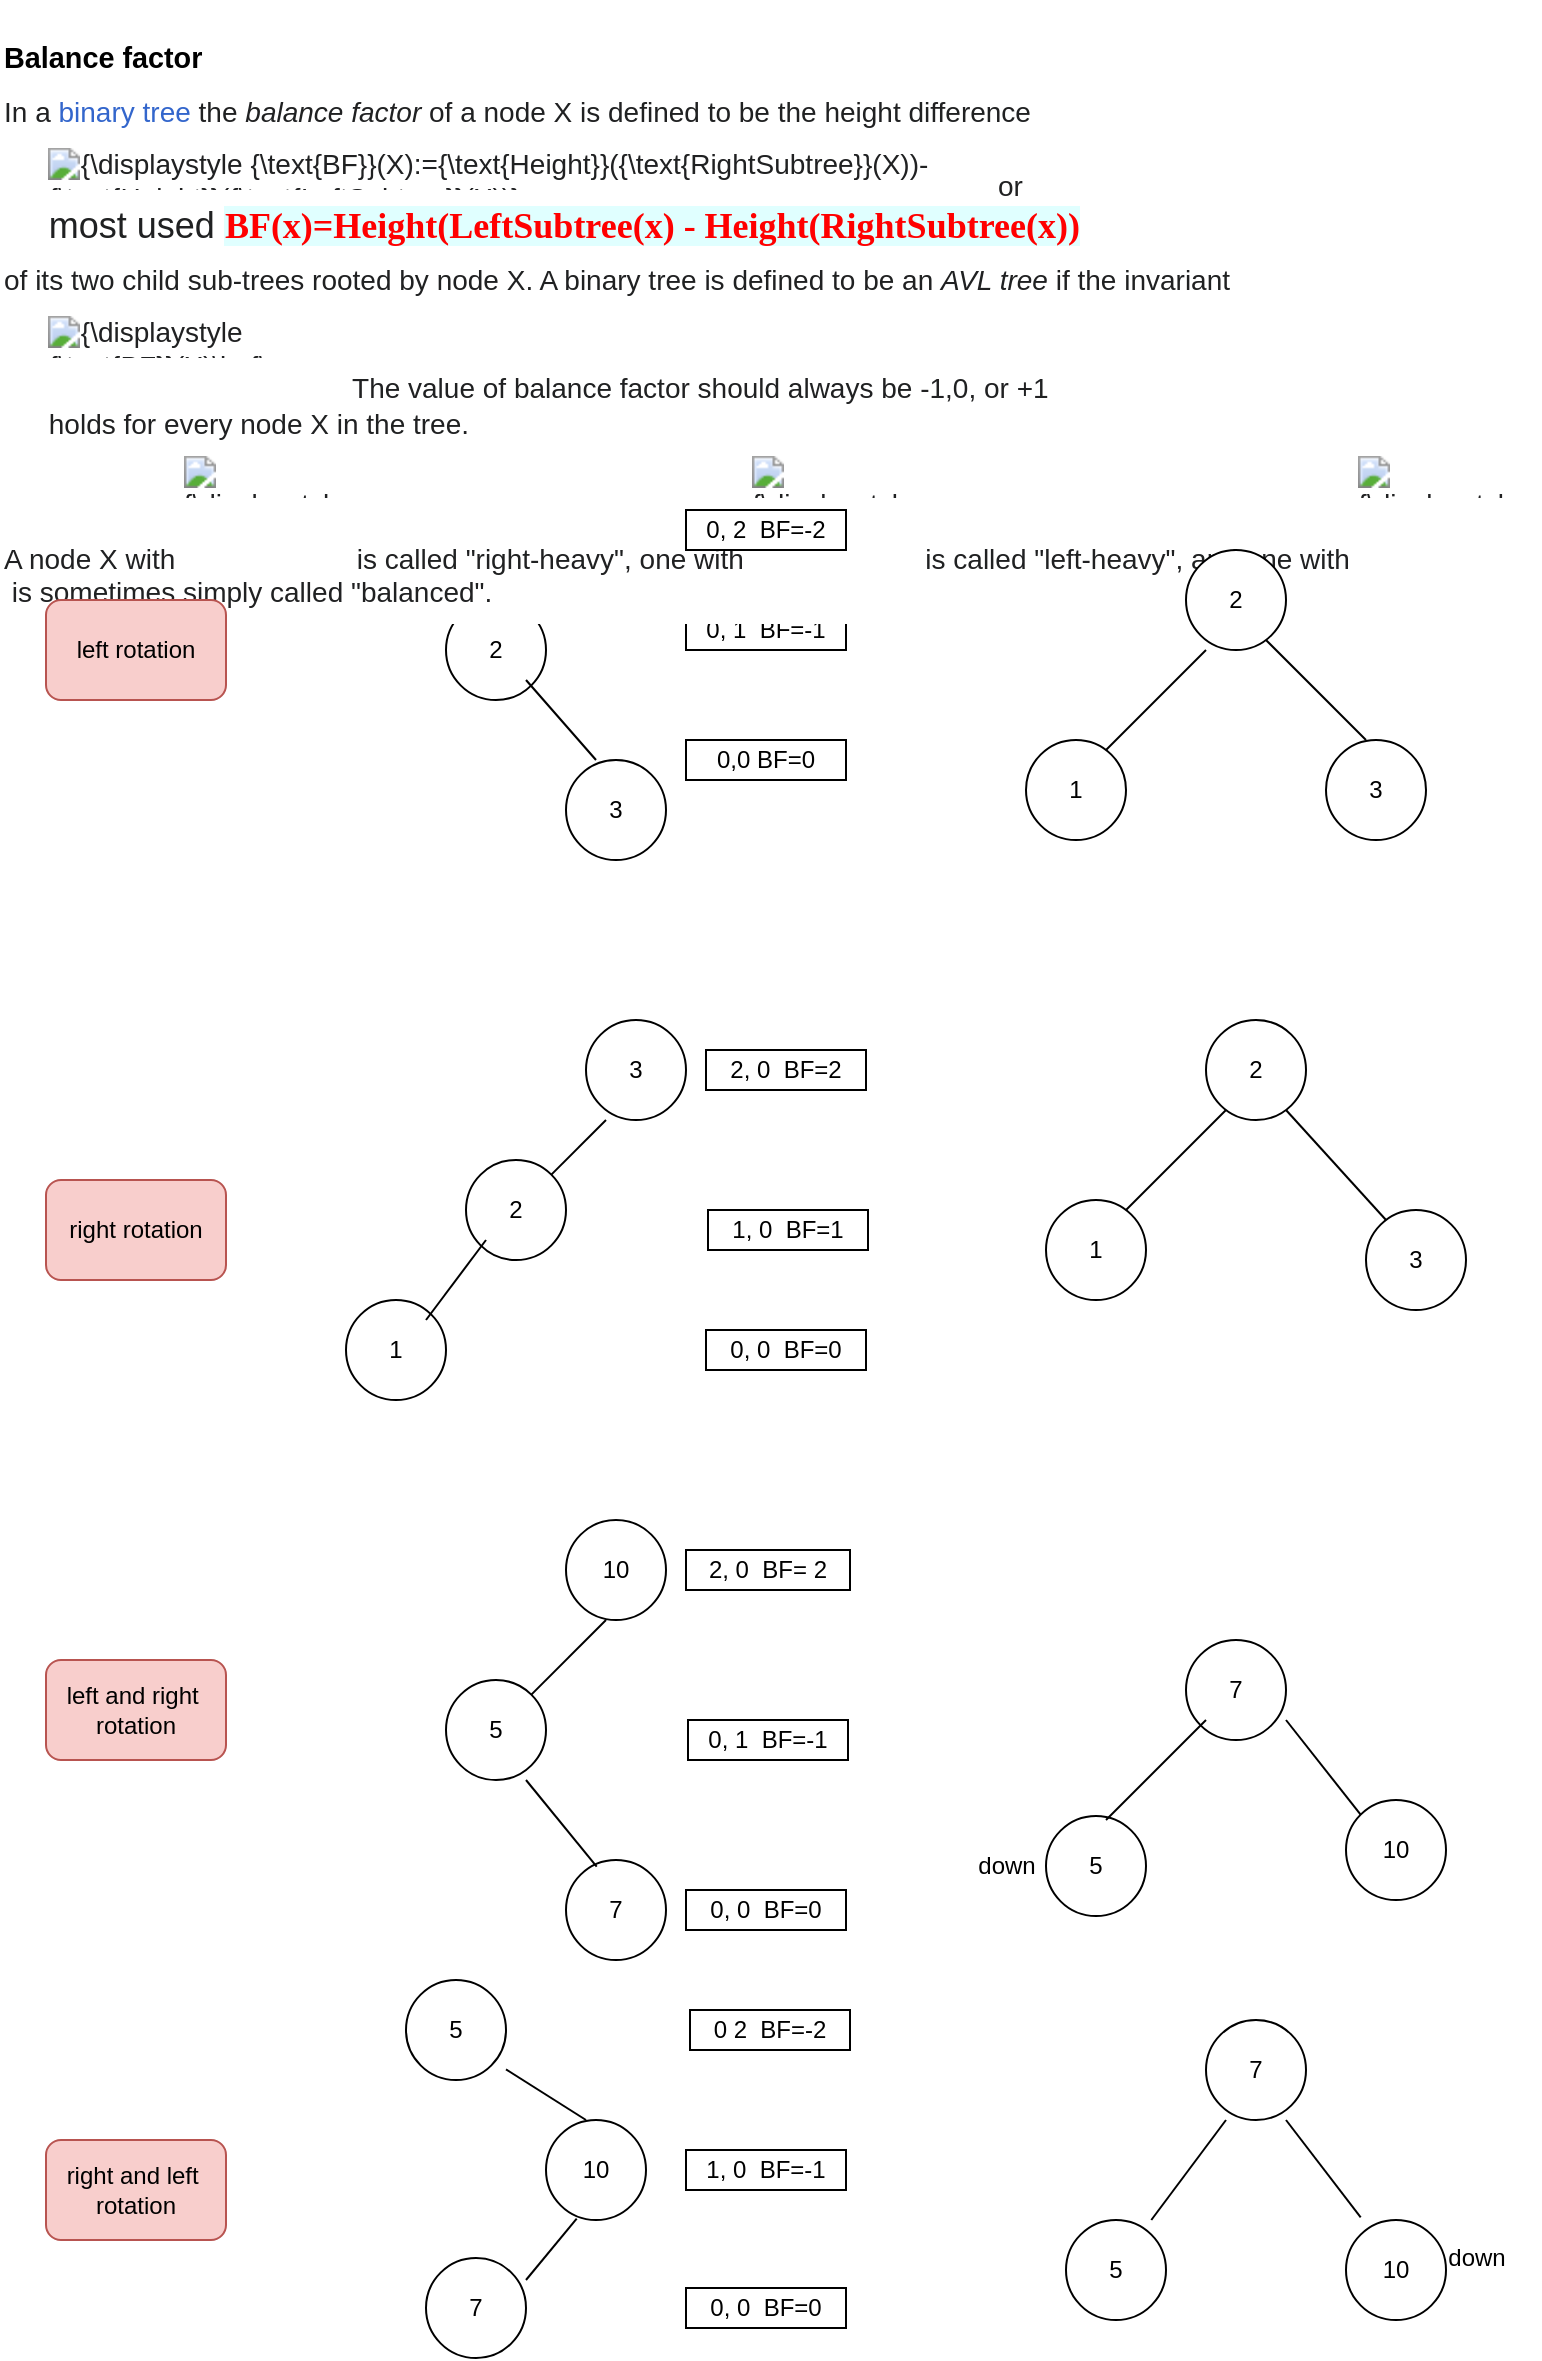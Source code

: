 <mxfile version="22.1.21" type="device">
  <diagram name="Page-1" id="c7yqk4G5VoMh_bxtuhq7">
    <mxGraphModel dx="794" dy="1680" grid="1" gridSize="10" guides="1" tooltips="1" connect="1" arrows="1" fold="1" page="1" pageScale="1" pageWidth="827" pageHeight="1169" math="0" shadow="0">
      <root>
        <mxCell id="0" />
        <mxCell id="1" parent="0" />
        <mxCell id="21LdweDo5FaHYTDq8uux-1" value="1" style="ellipse;whiteSpace=wrap;html=1;aspect=fixed;" parent="1" vertex="1">
          <mxGeometry x="180" y="230" width="50" height="50" as="geometry" />
        </mxCell>
        <mxCell id="21LdweDo5FaHYTDq8uux-3" value="2" style="ellipse;whiteSpace=wrap;html=1;aspect=fixed;" parent="1" vertex="1">
          <mxGeometry x="240" y="290" width="50" height="50" as="geometry" />
        </mxCell>
        <mxCell id="21LdweDo5FaHYTDq8uux-4" value="3" style="ellipse;whiteSpace=wrap;html=1;aspect=fixed;" parent="1" vertex="1">
          <mxGeometry x="300" y="370" width="50" height="50" as="geometry" />
        </mxCell>
        <mxCell id="21LdweDo5FaHYTDq8uux-5" value="" style="endArrow=none;html=1;rounded=0;exitX=0;exitY=0;exitDx=0;exitDy=0;" parent="1" source="21LdweDo5FaHYTDq8uux-3" edge="1">
          <mxGeometry width="50" height="50" relative="1" as="geometry">
            <mxPoint x="170" y="320" as="sourcePoint" />
            <mxPoint x="220" y="270" as="targetPoint" />
          </mxGeometry>
        </mxCell>
        <mxCell id="21LdweDo5FaHYTDq8uux-10" value="" style="endArrow=none;html=1;rounded=0;exitX=0.5;exitY=0;exitDx=0;exitDy=0;" parent="1" edge="1">
          <mxGeometry width="50" height="50" relative="1" as="geometry">
            <mxPoint x="315" y="370" as="sourcePoint" />
            <mxPoint x="280" y="330" as="targetPoint" />
          </mxGeometry>
        </mxCell>
        <mxCell id="21LdweDo5FaHYTDq8uux-11" value="0, 1&amp;nbsp; BF=-1" style="rounded=0;whiteSpace=wrap;html=1;" parent="1" vertex="1">
          <mxGeometry x="360" y="295" width="80" height="20" as="geometry" />
        </mxCell>
        <mxCell id="21LdweDo5FaHYTDq8uux-12" value="0,0 BF=0" style="rounded=0;whiteSpace=wrap;html=1;" parent="1" vertex="1">
          <mxGeometry x="360" y="360" width="80" height="20" as="geometry" />
        </mxCell>
        <mxCell id="21LdweDo5FaHYTDq8uux-13" value="0, 0&amp;nbsp; BF=0" style="rounded=0;whiteSpace=wrap;html=1;" parent="1" vertex="1">
          <mxGeometry x="370" y="655" width="80" height="20" as="geometry" />
        </mxCell>
        <mxCell id="21LdweDo5FaHYTDq8uux-15" value="&lt;h3 style=&quot;color: rgb(0, 0, 0); font-weight: bold; margin: 0.25em 0px; padding-top: 0.5em; padding-bottom: 0px; overflow: hidden; font-size: 1.2em; line-height: 1.6; font-family: sans-serif; font-style: normal; font-variant-ligatures: normal; font-variant-caps: normal; letter-spacing: normal; orphans: 2; text-align: start; text-indent: 0px; text-transform: none; widows: 2; word-spacing: 0px; -webkit-text-stroke-width: 0px; background-color: rgb(255, 255, 255); text-decoration-thickness: initial; text-decoration-style: initial; text-decoration-color: initial;&quot;&gt;&lt;span class=&quot;mw-headline&quot; id=&quot;Balance_factor&quot;&gt;Balance factor&lt;/span&gt;&lt;/h3&gt;&lt;p style=&quot;margin: 0.5em 0px 0px; padding-bottom: 0.5em; color: rgb(32, 33, 34); font-family: sans-serif; font-size: 14px; font-style: normal; font-variant-ligatures: normal; font-variant-caps: normal; font-weight: 400; letter-spacing: normal; orphans: 2; text-align: start; text-indent: 0px; text-transform: none; widows: 2; word-spacing: 0px; -webkit-text-stroke-width: 0px; background-color: rgb(255, 255, 255); text-decoration-thickness: initial; text-decoration-style: initial; text-decoration-color: initial;&quot;&gt;In a&lt;span&gt;&amp;nbsp;&lt;/span&gt;&lt;a href=&quot;https://en.wikipedia.org/wiki/Binary_tree&quot; title=&quot;Binary tree&quot; style=&quot;text-decoration: none; color: rgb(51, 102, 204); background: none; overflow-wrap: break-word;&quot;&gt;binary tree&lt;/a&gt;&lt;span&gt;&amp;nbsp;&lt;/span&gt;the&lt;span&gt;&amp;nbsp;&lt;/span&gt;&lt;i&gt;balance factor&lt;/i&gt;&lt;span&gt;&amp;nbsp;&lt;/span&gt;of a node X is defined to be the height difference&lt;/p&gt;&lt;dl style=&quot;margin-top: 0.2em; margin-bottom: 0.5em; color: rgb(32, 33, 34); font-family: sans-serif; font-size: 14px; font-style: normal; font-variant-ligatures: normal; font-variant-caps: normal; letter-spacing: normal; orphans: 2; text-align: start; text-indent: 0px; text-transform: none; widows: 2; word-spacing: 0px; -webkit-text-stroke-width: 0px; background-color: rgb(255, 255, 255); text-decoration-thickness: initial; text-decoration-style: initial; text-decoration-color: initial;&quot;&gt;&lt;dd style=&quot;font-weight: 400; margin-left: 1.6em; margin-bottom: 0.1em; margin-right: 0px;&quot;&gt;&lt;span class=&quot;mwe-math-element&quot;&gt;&lt;span class=&quot;mwe-math-mathml-inline mwe-math-mathml-a11y&quot; style=&quot;display: none; clip: rect(1px, 1px, 1px, 1px); overflow: hidden; position: absolute; width: 1px; height: 1px; opacity: 0; font-size: 16.52px;&quot;&gt;&lt;math xmlns=&quot;http://www.w3.org/1998/Math/MathML&quot;&gt;&lt;mrow class=&quot;MJX-TeXAtom-ORD&quot;&gt;&lt;mstyle displaystyle=&quot;true&quot; scriptlevel=&quot;0&quot;&gt;&lt;mrow class=&quot;MJX-TeXAtom-ORD&quot;&gt;&lt;mtext&gt;BF&lt;/mtext&gt;&lt;/mrow&gt;&lt;mo stretchy=&quot;false&quot;&gt;(&lt;/mo&gt;&lt;mi&gt;�&lt;/mi&gt;&lt;mo stretchy=&quot;false&quot;&gt;)&lt;/mo&gt;&lt;mo&gt;:=&lt;/mo&gt;&lt;mrow class=&quot;MJX-TeXAtom-ORD&quot;&gt;&lt;mtext&gt;Height&lt;/mtext&gt;&lt;/mrow&gt;&lt;mo stretchy=&quot;false&quot;&gt;(&lt;/mo&gt;&lt;mrow class=&quot;MJX-TeXAtom-ORD&quot;&gt;&lt;mtext&gt;RightSubtree&lt;/mtext&gt;&lt;/mrow&gt;&lt;mo stretchy=&quot;false&quot;&gt;(&lt;/mo&gt;&lt;mi&gt;�&lt;/mi&gt;&lt;mo stretchy=&quot;false&quot;&gt;)&lt;/mo&gt;&lt;mo stretchy=&quot;false&quot;&gt;)&lt;/mo&gt;&lt;mo&gt;−&lt;/mo&gt;&lt;mrow class=&quot;MJX-TeXAtom-ORD&quot;&gt;&lt;mtext&gt;Height&lt;/mtext&gt;&lt;/mrow&gt;&lt;mo stretchy=&quot;false&quot;&gt;(&lt;/mo&gt;&lt;mrow class=&quot;MJX-TeXAtom-ORD&quot;&gt;&lt;mtext&gt;LeftSubtree&lt;/mtext&gt;&lt;/mrow&gt;&lt;mo stretchy=&quot;false&quot;&gt;(&lt;/mo&gt;&lt;mi&gt;�&lt;/mi&gt;&lt;mo stretchy=&quot;false&quot;&gt;)&lt;/mo&gt;&lt;mo stretchy=&quot;false&quot;&gt;)&lt;/mo&gt;&lt;/mstyle&gt;&lt;/mrow&gt;&lt;/math&gt;&lt;/span&gt;&lt;img src=&quot;https://wikimedia.org/api/rest_v1/media/math/render/svg/ecc2a8ba2cb5c14abf4d0cb0ffee1f09b2f515fa&quot; class=&quot;mwe-math-fallback-image-inline mw-invert&quot; aria-hidden=&quot;true&quot; alt=&quot;{\displaystyle {\text{BF}}(X):={\text{Height}}({\text{RightSubtree}}(X))-{\text{Height}}({\text{LeftSubtree}}(X))}&quot; style=&quot;border: 0px; vertical-align: -0.838ex; display: inline-block; width: 63.635ex; height: 2.843ex;&quot;&gt;&amp;nbsp;or&amp;nbsp;&amp;nbsp;&lt;/span&gt;&lt;/dd&gt;&lt;dd style=&quot;margin-left: 1.6em; margin-bottom: 0.1em; margin-right: 0px;&quot;&gt;&lt;span style=&quot;font-size: 18px;&quot;&gt;most used&amp;nbsp;&lt;/span&gt;&lt;b style=&quot;font-size: 18px;&quot;&gt;&lt;font style=&quot;font-family: &amp;quot;Times New Roman&amp;quot;; background-color: rgb(224, 255, 255);&quot; color=&quot;red&quot;&gt;BF(x)=Height(LeftSubtree(x) - Height(RightSubtree(x))&lt;/font&gt;&lt;/b&gt;&lt;/dd&gt;&lt;/dl&gt;&lt;p style=&quot;margin: 0.5em 0px 0px; padding-bottom: 0.5em; color: rgb(32, 33, 34); font-family: sans-serif; font-size: 14px; font-style: normal; font-variant-ligatures: normal; font-variant-caps: normal; font-weight: 400; letter-spacing: normal; orphans: 2; text-align: start; text-indent: 0px; text-transform: none; widows: 2; word-spacing: 0px; -webkit-text-stroke-width: 0px; background-color: rgb(255, 255, 255); text-decoration-thickness: initial; text-decoration-style: initial; text-decoration-color: initial;&quot;&gt;of its two child sub-trees rooted by node X. A binary tree is defined to be an&lt;span&gt;&amp;nbsp;&lt;/span&gt;&lt;i&gt;AVL tree&lt;/i&gt;&lt;span&gt;&amp;nbsp;&lt;/span&gt;if the invariant&amp;nbsp;&lt;/p&gt;&lt;dl style=&quot;margin-top: 0.2em; margin-bottom: 0.5em; color: rgb(32, 33, 34); font-family: sans-serif; font-size: 14px; font-style: normal; font-variant-ligatures: normal; font-variant-caps: normal; font-weight: 400; letter-spacing: normal; orphans: 2; text-align: start; text-indent: 0px; text-transform: none; widows: 2; word-spacing: 0px; -webkit-text-stroke-width: 0px; background-color: rgb(255, 255, 255); text-decoration-thickness: initial; text-decoration-style: initial; text-decoration-color: initial;&quot;&gt;&lt;dd style=&quot;margin-left: 1.6em; margin-bottom: 0.1em; margin-right: 0px;&quot;&gt;&lt;span class=&quot;mwe-math-element&quot;&gt;&lt;span class=&quot;mwe-math-mathml-inline mwe-math-mathml-a11y&quot; style=&quot;display: none; clip: rect(1px, 1px, 1px, 1px); overflow: hidden; position: absolute; width: 1px; height: 1px; opacity: 0; font-size: 16.52px;&quot;&gt;&lt;math xmlns=&quot;http://www.w3.org/1998/Math/MathML&quot;&gt;&lt;mrow class=&quot;MJX-TeXAtom-ORD&quot;&gt;&lt;mstyle displaystyle=&quot;true&quot; scriptlevel=&quot;0&quot;&gt;&lt;mrow class=&quot;MJX-TeXAtom-ORD&quot;&gt;&lt;mtext&gt;BF&lt;/mtext&gt;&lt;/mrow&gt;&lt;mo stretchy=&quot;false&quot;&gt;(&lt;/mo&gt;&lt;mi&gt;�&lt;/mi&gt;&lt;mo stretchy=&quot;false&quot;&gt;)&lt;/mo&gt;&lt;mo&gt;∈&lt;/mo&gt;&lt;mrow class=&quot;MJX-TeXAtom-ORD&quot;&gt;&lt;mo fence=&quot;false&quot; stretchy=&quot;false&quot;&gt;{&lt;/mo&gt;&lt;mo&gt;−&lt;/mo&gt;&lt;mn&gt;1&lt;/mn&gt;&lt;mo&gt;,&lt;/mo&gt;&lt;mn&gt;0&lt;/mn&gt;&lt;mo&gt;,&lt;/mo&gt;&lt;mn&gt;1&lt;/mn&gt;&lt;mo fence=&quot;false&quot; stretchy=&quot;false&quot;&gt;}&lt;/mo&gt;&lt;/mrow&gt;&lt;/mstyle&gt;&lt;/mrow&gt;&lt;/math&gt;&lt;/span&gt;&lt;img src=&quot;https://wikimedia.org/api/rest_v1/media/math/render/svg/f6b21012e9c7ec87fac3673a5a3c82cf74376458&quot; class=&quot;mwe-math-fallback-image-inline mw-invert&quot; aria-hidden=&quot;true&quot; alt=&quot;{\displaystyle {\text{BF}}(X)\in {\{-1,0,1\}}}&quot; style=&quot;border: 0px; vertical-align: -0.838ex; display: inline-block; width: 19.482ex; height: 2.843ex;&quot;&gt;&amp;nbsp; The value of balance factor should always be -1,0, or +1&amp;nbsp; &amp;nbsp;&lt;/span&gt;&lt;/dd&gt;&lt;dd style=&quot;margin-left: 1.6em; margin-bottom: 0.1em; margin-right: 0px;&quot;&gt;&lt;span class=&quot;mwe-math-element&quot;&gt;holds for every node X in the tree.&lt;/span&gt;&lt;/dd&gt;&lt;/dl&gt;&lt;p style=&quot;margin: 0.5em 0px 0px; padding-bottom: 0.5em; color: rgb(32, 33, 34); font-family: sans-serif; font-size: 14px; font-style: normal; font-variant-ligatures: normal; font-variant-caps: normal; font-weight: 400; letter-spacing: normal; orphans: 2; text-align: start; text-indent: 0px; text-transform: none; widows: 2; word-spacing: 0px; -webkit-text-stroke-width: 0px; background-color: rgb(255, 255, 255); text-decoration-thickness: initial; text-decoration-style: initial; text-decoration-color: initial;&quot;&gt;A node X with&lt;span&gt;&amp;nbsp;&lt;/span&gt;&lt;span class=&quot;mwe-math-element&quot;&gt;&lt;span class=&quot;mwe-math-mathml-inline mwe-math-mathml-a11y&quot; style=&quot;display: none; clip: rect(1px, 1px, 1px, 1px); overflow: hidden; position: absolute; width: 1px; height: 1px; opacity: 0; font-size: 16.52px;&quot;&gt;&lt;math xmlns=&quot;http://www.w3.org/1998/Math/MathML&quot;&gt;&lt;mrow class=&quot;MJX-TeXAtom-ORD&quot;&gt;&lt;mstyle displaystyle=&quot;true&quot; scriptlevel=&quot;0&quot;&gt;&lt;mrow class=&quot;MJX-TeXAtom-ORD&quot;&gt;&lt;mtext&gt;BF&lt;/mtext&gt;&lt;/mrow&gt;&lt;mo stretchy=&quot;false&quot;&gt;(&lt;/mo&gt;&lt;mi&gt;�&lt;/mi&gt;&lt;mo stretchy=&quot;false&quot;&gt;)&lt;/mo&gt;&lt;mo&gt;&amp;lt;&lt;/mo&gt;&lt;mn&gt;0&lt;/mn&gt;&lt;/mstyle&gt;&lt;/mrow&gt;&lt;/math&gt;&lt;/span&gt;&lt;img src=&quot;https://wikimedia.org/api/rest_v1/media/math/render/svg/71c90ed04a884f420ade0813e54cf9198eea1ed4&quot; class=&quot;mwe-math-fallback-image-inline mw-invert&quot; aria-hidden=&quot;true&quot; alt=&quot;{\displaystyle {\text{BF}}(X)&lt;0}&quot; style=&quot;border: 0px; vertical-align: -0.838ex; margin: 0px; display: inline-block; width: 11.214ex; height: 2.843ex;&quot;&gt;&lt;/span&gt;&lt;span&gt;&amp;nbsp;&lt;/span&gt;is called &quot;right-heavy&quot;, one with&amp;nbsp;&lt;span class=&quot;mwe-math-element&quot;&gt;&lt;img src=&quot;https://wikimedia.org/api/rest_v1/media/math/render/svg/c734f86938f93a517d974cb08080deabfba4f090&quot; class=&quot;mwe-math-fallback-image-inline mw-invert&quot; aria-hidden=&quot;true&quot; alt=&quot;{\displaystyle {\text{BF}}(X)&gt;0}&quot; style=&quot;border: 0px; vertical-align: -0.838ex; margin: 0px; display: inline-block; width: 11.214ex; height: 2.843ex;&quot;&gt;&lt;/span&gt;&amp;nbsp;is called &quot;left-heavy&quot;, and one with&amp;nbsp;&lt;span class=&quot;mwe-math-element&quot;&gt;&lt;img src=&quot;https://wikimedia.org/api/rest_v1/media/math/render/svg/490d6a1c82801a264f9a81da99919572d6310435&quot; class=&quot;mwe-math-fallback-image-inline mw-invert&quot; aria-hidden=&quot;true&quot; alt=&quot;{\displaystyle {\text{BF}}(X)=0}&quot; style=&quot;border: 0px; vertical-align: -0.838ex; margin: 0px; display: inline-block; width: 11.214ex; height: 2.843ex;&quot;&gt;&lt;/span&gt;&amp;nbsp;is sometimes simply called &quot;balanced&quot;.&lt;/p&gt;" style="text;whiteSpace=wrap;html=1;" parent="1" vertex="1">
          <mxGeometry x="17" y="-10" width="770" height="210" as="geometry" />
        </mxCell>
        <mxCell id="21LdweDo5FaHYTDq8uux-20" value="2" style="ellipse;whiteSpace=wrap;html=1;aspect=fixed;" parent="1" vertex="1">
          <mxGeometry x="610" y="265" width="50" height="50" as="geometry" />
        </mxCell>
        <mxCell id="21LdweDo5FaHYTDq8uux-21" value="1" style="ellipse;whiteSpace=wrap;html=1;aspect=fixed;" parent="1" vertex="1">
          <mxGeometry x="530" y="360" width="50" height="50" as="geometry" />
        </mxCell>
        <mxCell id="21LdweDo5FaHYTDq8uux-22" value="3" style="ellipse;whiteSpace=wrap;html=1;aspect=fixed;" parent="1" vertex="1">
          <mxGeometry x="680" y="360" width="50" height="50" as="geometry" />
        </mxCell>
        <mxCell id="21LdweDo5FaHYTDq8uux-23" value="" style="endArrow=none;html=1;rounded=0;" parent="1" edge="1">
          <mxGeometry width="50" height="50" relative="1" as="geometry">
            <mxPoint x="570" y="365" as="sourcePoint" />
            <mxPoint x="620" y="315" as="targetPoint" />
          </mxGeometry>
        </mxCell>
        <mxCell id="21LdweDo5FaHYTDq8uux-25" value="" style="endArrow=none;html=1;rounded=0;" parent="1" edge="1">
          <mxGeometry width="50" height="50" relative="1" as="geometry">
            <mxPoint x="700" y="360" as="sourcePoint" />
            <mxPoint x="650" y="310" as="targetPoint" />
          </mxGeometry>
        </mxCell>
        <mxCell id="21LdweDo5FaHYTDq8uux-26" value="1" style="ellipse;whiteSpace=wrap;html=1;aspect=fixed;" parent="1" vertex="1">
          <mxGeometry x="190" y="640" width="50" height="50" as="geometry" />
        </mxCell>
        <mxCell id="21LdweDo5FaHYTDq8uux-28" value="2" style="ellipse;whiteSpace=wrap;html=1;aspect=fixed;" parent="1" vertex="1">
          <mxGeometry x="250" y="570" width="50" height="50" as="geometry" />
        </mxCell>
        <mxCell id="21LdweDo5FaHYTDq8uux-29" value="3" style="ellipse;whiteSpace=wrap;html=1;aspect=fixed;" parent="1" vertex="1">
          <mxGeometry x="310" y="500" width="50" height="50" as="geometry" />
        </mxCell>
        <mxCell id="21LdweDo5FaHYTDq8uux-30" value="left rotation" style="rounded=1;whiteSpace=wrap;html=1;fillColor=#f8cecc;strokeColor=#b85450;" parent="1" vertex="1">
          <mxGeometry x="40" y="290" width="90" height="50" as="geometry" />
        </mxCell>
        <mxCell id="21LdweDo5FaHYTDq8uux-31" value="" style="endArrow=none;html=1;rounded=0;exitX=1;exitY=0;exitDx=0;exitDy=0;" parent="1" source="21LdweDo5FaHYTDq8uux-28" edge="1">
          <mxGeometry width="50" height="50" relative="1" as="geometry">
            <mxPoint x="270" y="600" as="sourcePoint" />
            <mxPoint x="320" y="550" as="targetPoint" />
          </mxGeometry>
        </mxCell>
        <mxCell id="21LdweDo5FaHYTDq8uux-32" value="" style="endArrow=none;html=1;rounded=0;" parent="1" edge="1">
          <mxGeometry width="50" height="50" relative="1" as="geometry">
            <mxPoint x="230" y="650" as="sourcePoint" />
            <mxPoint x="260" y="610" as="targetPoint" />
          </mxGeometry>
        </mxCell>
        <mxCell id="21LdweDo5FaHYTDq8uux-35" value="2, 0&amp;nbsp; BF=2" style="rounded=0;whiteSpace=wrap;html=1;" parent="1" vertex="1">
          <mxGeometry x="370" y="515" width="80" height="20" as="geometry" />
        </mxCell>
        <mxCell id="21LdweDo5FaHYTDq8uux-36" value="1, 0&amp;nbsp; BF=1" style="rounded=0;whiteSpace=wrap;html=1;" parent="1" vertex="1">
          <mxGeometry x="371" y="595" width="80" height="20" as="geometry" />
        </mxCell>
        <mxCell id="21LdweDo5FaHYTDq8uux-37" value="0, 2&amp;nbsp; BF=-2" style="rounded=0;whiteSpace=wrap;html=1;" parent="1" vertex="1">
          <mxGeometry x="360" y="245" width="80" height="20" as="geometry" />
        </mxCell>
        <mxCell id="21LdweDo5FaHYTDq8uux-38" value="2" style="ellipse;whiteSpace=wrap;html=1;aspect=fixed;" parent="1" vertex="1">
          <mxGeometry x="620" y="500" width="50" height="50" as="geometry" />
        </mxCell>
        <mxCell id="21LdweDo5FaHYTDq8uux-39" value="1" style="ellipse;whiteSpace=wrap;html=1;aspect=fixed;" parent="1" vertex="1">
          <mxGeometry x="540" y="590" width="50" height="50" as="geometry" />
        </mxCell>
        <mxCell id="21LdweDo5FaHYTDq8uux-40" value="3" style="ellipse;whiteSpace=wrap;html=1;aspect=fixed;" parent="1" vertex="1">
          <mxGeometry x="700" y="595" width="50" height="50" as="geometry" />
        </mxCell>
        <mxCell id="21LdweDo5FaHYTDq8uux-41" value="" style="endArrow=none;html=1;rounded=0;" parent="1" edge="1">
          <mxGeometry width="50" height="50" relative="1" as="geometry">
            <mxPoint x="580" y="595" as="sourcePoint" />
            <mxPoint x="630" y="545" as="targetPoint" />
          </mxGeometry>
        </mxCell>
        <mxCell id="21LdweDo5FaHYTDq8uux-42" value="" style="endArrow=none;html=1;rounded=0;" parent="1" edge="1">
          <mxGeometry width="50" height="50" relative="1" as="geometry">
            <mxPoint x="710" y="600" as="sourcePoint" />
            <mxPoint x="660" y="545" as="targetPoint" />
          </mxGeometry>
        </mxCell>
        <mxCell id="21LdweDo5FaHYTDq8uux-43" value="right rotation" style="rounded=1;whiteSpace=wrap;html=1;fillColor=#f8cecc;strokeColor=#b85450;" parent="1" vertex="1">
          <mxGeometry x="40" y="580" width="90" height="50" as="geometry" />
        </mxCell>
        <mxCell id="21LdweDo5FaHYTDq8uux-44" value="left and right&amp;nbsp; rotation" style="rounded=1;whiteSpace=wrap;html=1;fillColor=#f8cecc;strokeColor=#b85450;" parent="1" vertex="1">
          <mxGeometry x="40" y="820" width="90" height="50" as="geometry" />
        </mxCell>
        <mxCell id="21LdweDo5FaHYTDq8uux-45" value="10" style="ellipse;whiteSpace=wrap;html=1;aspect=fixed;" parent="1" vertex="1">
          <mxGeometry x="300" y="750" width="50" height="50" as="geometry" />
        </mxCell>
        <mxCell id="21LdweDo5FaHYTDq8uux-46" value="5" style="ellipse;whiteSpace=wrap;html=1;aspect=fixed;" parent="1" vertex="1">
          <mxGeometry x="240" y="830" width="50" height="50" as="geometry" />
        </mxCell>
        <mxCell id="21LdweDo5FaHYTDq8uux-47" value="7" style="ellipse;whiteSpace=wrap;html=1;aspect=fixed;" parent="1" vertex="1">
          <mxGeometry x="300" y="920" width="50" height="50" as="geometry" />
        </mxCell>
        <mxCell id="21LdweDo5FaHYTDq8uux-48" value="0, 0&amp;nbsp; BF=0" style="rounded=0;whiteSpace=wrap;html=1;" parent="1" vertex="1">
          <mxGeometry x="360" y="935" width="80" height="20" as="geometry" />
        </mxCell>
        <mxCell id="21LdweDo5FaHYTDq8uux-49" value="0, 1&amp;nbsp; BF=-1" style="rounded=0;whiteSpace=wrap;html=1;" parent="1" vertex="1">
          <mxGeometry x="361" y="850" width="80" height="20" as="geometry" />
        </mxCell>
        <mxCell id="21LdweDo5FaHYTDq8uux-50" value="2, 0&amp;nbsp; BF= 2" style="rounded=0;whiteSpace=wrap;html=1;" parent="1" vertex="1">
          <mxGeometry x="360" y="765" width="82" height="20" as="geometry" />
        </mxCell>
        <mxCell id="21LdweDo5FaHYTDq8uux-51" value="" style="endArrow=none;html=1;rounded=0;exitX=1;exitY=0;exitDx=0;exitDy=0;" parent="1" source="21LdweDo5FaHYTDq8uux-46" edge="1">
          <mxGeometry width="50" height="50" relative="1" as="geometry">
            <mxPoint x="270" y="850" as="sourcePoint" />
            <mxPoint x="320" y="800" as="targetPoint" />
          </mxGeometry>
        </mxCell>
        <mxCell id="21LdweDo5FaHYTDq8uux-55" value="" style="endArrow=none;html=1;rounded=0;exitX=0.307;exitY=0.067;exitDx=0;exitDy=0;exitPerimeter=0;" parent="1" edge="1">
          <mxGeometry width="50" height="50" relative="1" as="geometry">
            <mxPoint x="315.35" y="923.35" as="sourcePoint" />
            <mxPoint x="280" y="880" as="targetPoint" />
          </mxGeometry>
        </mxCell>
        <mxCell id="21LdweDo5FaHYTDq8uux-56" value="5" style="ellipse;whiteSpace=wrap;html=1;aspect=fixed;" parent="1" vertex="1">
          <mxGeometry x="540" y="898" width="50" height="50" as="geometry" />
        </mxCell>
        <mxCell id="21LdweDo5FaHYTDq8uux-58" value="7" style="ellipse;whiteSpace=wrap;html=1;aspect=fixed;" parent="1" vertex="1">
          <mxGeometry x="610" y="810" width="50" height="50" as="geometry" />
        </mxCell>
        <mxCell id="21LdweDo5FaHYTDq8uux-59" value="10" style="ellipse;whiteSpace=wrap;html=1;aspect=fixed;" parent="1" vertex="1">
          <mxGeometry x="690" y="890" width="50" height="50" as="geometry" />
        </mxCell>
        <mxCell id="21LdweDo5FaHYTDq8uux-61" value="" style="endArrow=none;html=1;rounded=0;exitX=0;exitY=0;exitDx=0;exitDy=0;" parent="1" source="21LdweDo5FaHYTDq8uux-59" edge="1">
          <mxGeometry width="50" height="50" relative="1" as="geometry">
            <mxPoint x="610" y="900" as="sourcePoint" />
            <mxPoint x="660" y="850" as="targetPoint" />
          </mxGeometry>
        </mxCell>
        <mxCell id="21LdweDo5FaHYTDq8uux-63" value="down" style="text;html=1;align=center;verticalAlign=middle;resizable=0;points=[];autosize=1;strokeColor=none;fillColor=none;" parent="1" vertex="1">
          <mxGeometry x="495" y="908" width="50" height="30" as="geometry" />
        </mxCell>
        <mxCell id="21LdweDo5FaHYTDq8uux-64" value="right and left&amp;nbsp; rotation" style="rounded=1;whiteSpace=wrap;html=1;fillColor=#f8cecc;strokeColor=#b85450;" parent="1" vertex="1">
          <mxGeometry x="40" y="1060" width="90" height="50" as="geometry" />
        </mxCell>
        <mxCell id="21LdweDo5FaHYTDq8uux-65" value="5" style="ellipse;whiteSpace=wrap;html=1;aspect=fixed;" parent="1" vertex="1">
          <mxGeometry x="220" y="980" width="50" height="50" as="geometry" />
        </mxCell>
        <mxCell id="21LdweDo5FaHYTDq8uux-67" value="7" style="ellipse;whiteSpace=wrap;html=1;aspect=fixed;" parent="1" vertex="1">
          <mxGeometry x="230" y="1119" width="50" height="50" as="geometry" />
        </mxCell>
        <mxCell id="21LdweDo5FaHYTDq8uux-69" value="10" style="ellipse;whiteSpace=wrap;html=1;aspect=fixed;" parent="1" vertex="1">
          <mxGeometry x="290" y="1050" width="50" height="50" as="geometry" />
        </mxCell>
        <mxCell id="21LdweDo5FaHYTDq8uux-70" value="" style="endArrow=none;html=1;rounded=0;entryX=0.307;entryY=0.987;entryDx=0;entryDy=0;entryPerimeter=0;" parent="1" target="21LdweDo5FaHYTDq8uux-69" edge="1">
          <mxGeometry width="50" height="50" relative="1" as="geometry">
            <mxPoint x="280" y="1130" as="sourcePoint" />
            <mxPoint x="300" y="1110" as="targetPoint" />
          </mxGeometry>
        </mxCell>
        <mxCell id="21LdweDo5FaHYTDq8uux-71" value="" style="endArrow=none;html=1;rounded=0;exitX=1;exitY=0.893;exitDx=0;exitDy=0;exitPerimeter=0;" parent="1" source="21LdweDo5FaHYTDq8uux-65" edge="1">
          <mxGeometry width="50" height="50" relative="1" as="geometry">
            <mxPoint x="260" y="1100" as="sourcePoint" />
            <mxPoint x="310" y="1050" as="targetPoint" />
          </mxGeometry>
        </mxCell>
        <mxCell id="21LdweDo5FaHYTDq8uux-72" value="0, 0&amp;nbsp; BF=0" style="rounded=0;whiteSpace=wrap;html=1;" parent="1" vertex="1">
          <mxGeometry x="360" y="1134" width="80" height="20" as="geometry" />
        </mxCell>
        <mxCell id="21LdweDo5FaHYTDq8uux-73" value="1, 0&amp;nbsp; BF=-1" style="rounded=0;whiteSpace=wrap;html=1;" parent="1" vertex="1">
          <mxGeometry x="360" y="1065" width="80" height="20" as="geometry" />
        </mxCell>
        <mxCell id="21LdweDo5FaHYTDq8uux-74" value="0 2&amp;nbsp; BF=-2" style="rounded=0;whiteSpace=wrap;html=1;" parent="1" vertex="1">
          <mxGeometry x="362" y="995" width="80" height="20" as="geometry" />
        </mxCell>
        <mxCell id="21LdweDo5FaHYTDq8uux-75" value="5" style="ellipse;whiteSpace=wrap;html=1;aspect=fixed;" parent="1" vertex="1">
          <mxGeometry x="550" y="1100" width="50" height="50" as="geometry" />
        </mxCell>
        <mxCell id="21LdweDo5FaHYTDq8uux-76" value="7" style="ellipse;whiteSpace=wrap;html=1;aspect=fixed;" parent="1" vertex="1">
          <mxGeometry x="620" y="1000" width="50" height="50" as="geometry" />
        </mxCell>
        <mxCell id="21LdweDo5FaHYTDq8uux-77" value="10" style="ellipse;whiteSpace=wrap;html=1;aspect=fixed;" parent="1" vertex="1">
          <mxGeometry x="690" y="1100" width="50" height="50" as="geometry" />
        </mxCell>
        <mxCell id="21LdweDo5FaHYTDq8uux-82" value="" style="endArrow=none;html=1;rounded=0;exitX=0.853;exitY=0;exitDx=0;exitDy=0;exitPerimeter=0;" parent="1" source="21LdweDo5FaHYTDq8uux-75" edge="1">
          <mxGeometry width="50" height="50" relative="1" as="geometry">
            <mxPoint x="580" y="1100" as="sourcePoint" />
            <mxPoint x="630" y="1050" as="targetPoint" />
          </mxGeometry>
        </mxCell>
        <mxCell id="21LdweDo5FaHYTDq8uux-83" value="" style="endArrow=none;html=1;rounded=0;exitX=0.147;exitY=-0.027;exitDx=0;exitDy=0;exitPerimeter=0;" parent="1" source="21LdweDo5FaHYTDq8uux-77" edge="1">
          <mxGeometry width="50" height="50" relative="1" as="geometry">
            <mxPoint x="610" y="1100" as="sourcePoint" />
            <mxPoint x="660" y="1050" as="targetPoint" />
          </mxGeometry>
        </mxCell>
        <mxCell id="21LdweDo5FaHYTDq8uux-84" value="" style="endArrow=none;html=1;rounded=0;" parent="1" edge="1">
          <mxGeometry width="50" height="50" relative="1" as="geometry">
            <mxPoint x="570" y="900" as="sourcePoint" />
            <mxPoint x="620" y="850" as="targetPoint" />
          </mxGeometry>
        </mxCell>
        <mxCell id="21LdweDo5FaHYTDq8uux-85" value="down" style="text;html=1;align=center;verticalAlign=middle;resizable=0;points=[];autosize=1;strokeColor=none;fillColor=none;" parent="1" vertex="1">
          <mxGeometry x="730" y="1104" width="50" height="30" as="geometry" />
        </mxCell>
      </root>
    </mxGraphModel>
  </diagram>
</mxfile>
